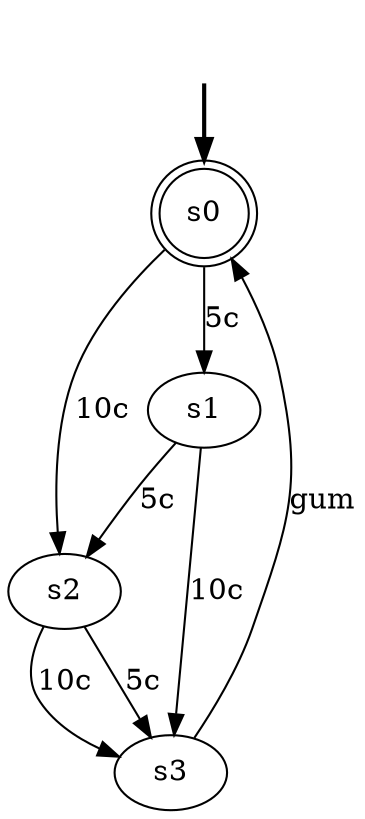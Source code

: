 digraph {
	fake [style=invisible]
	s0 [root=true shape=doublecircle]
	s2
	s1
	s3
	fake -> s0 [style=bold]
	s1 -> s2 [label="5c"]
	s0 -> s1 [label="5c"]
	s2 -> s3 [label="10c"]
	s3 -> s0 [label=gum]
	s2 -> s3 [label="5c"]
	s0 -> s2 [label="10c"]
	s1 -> s3 [label="10c"]
}
